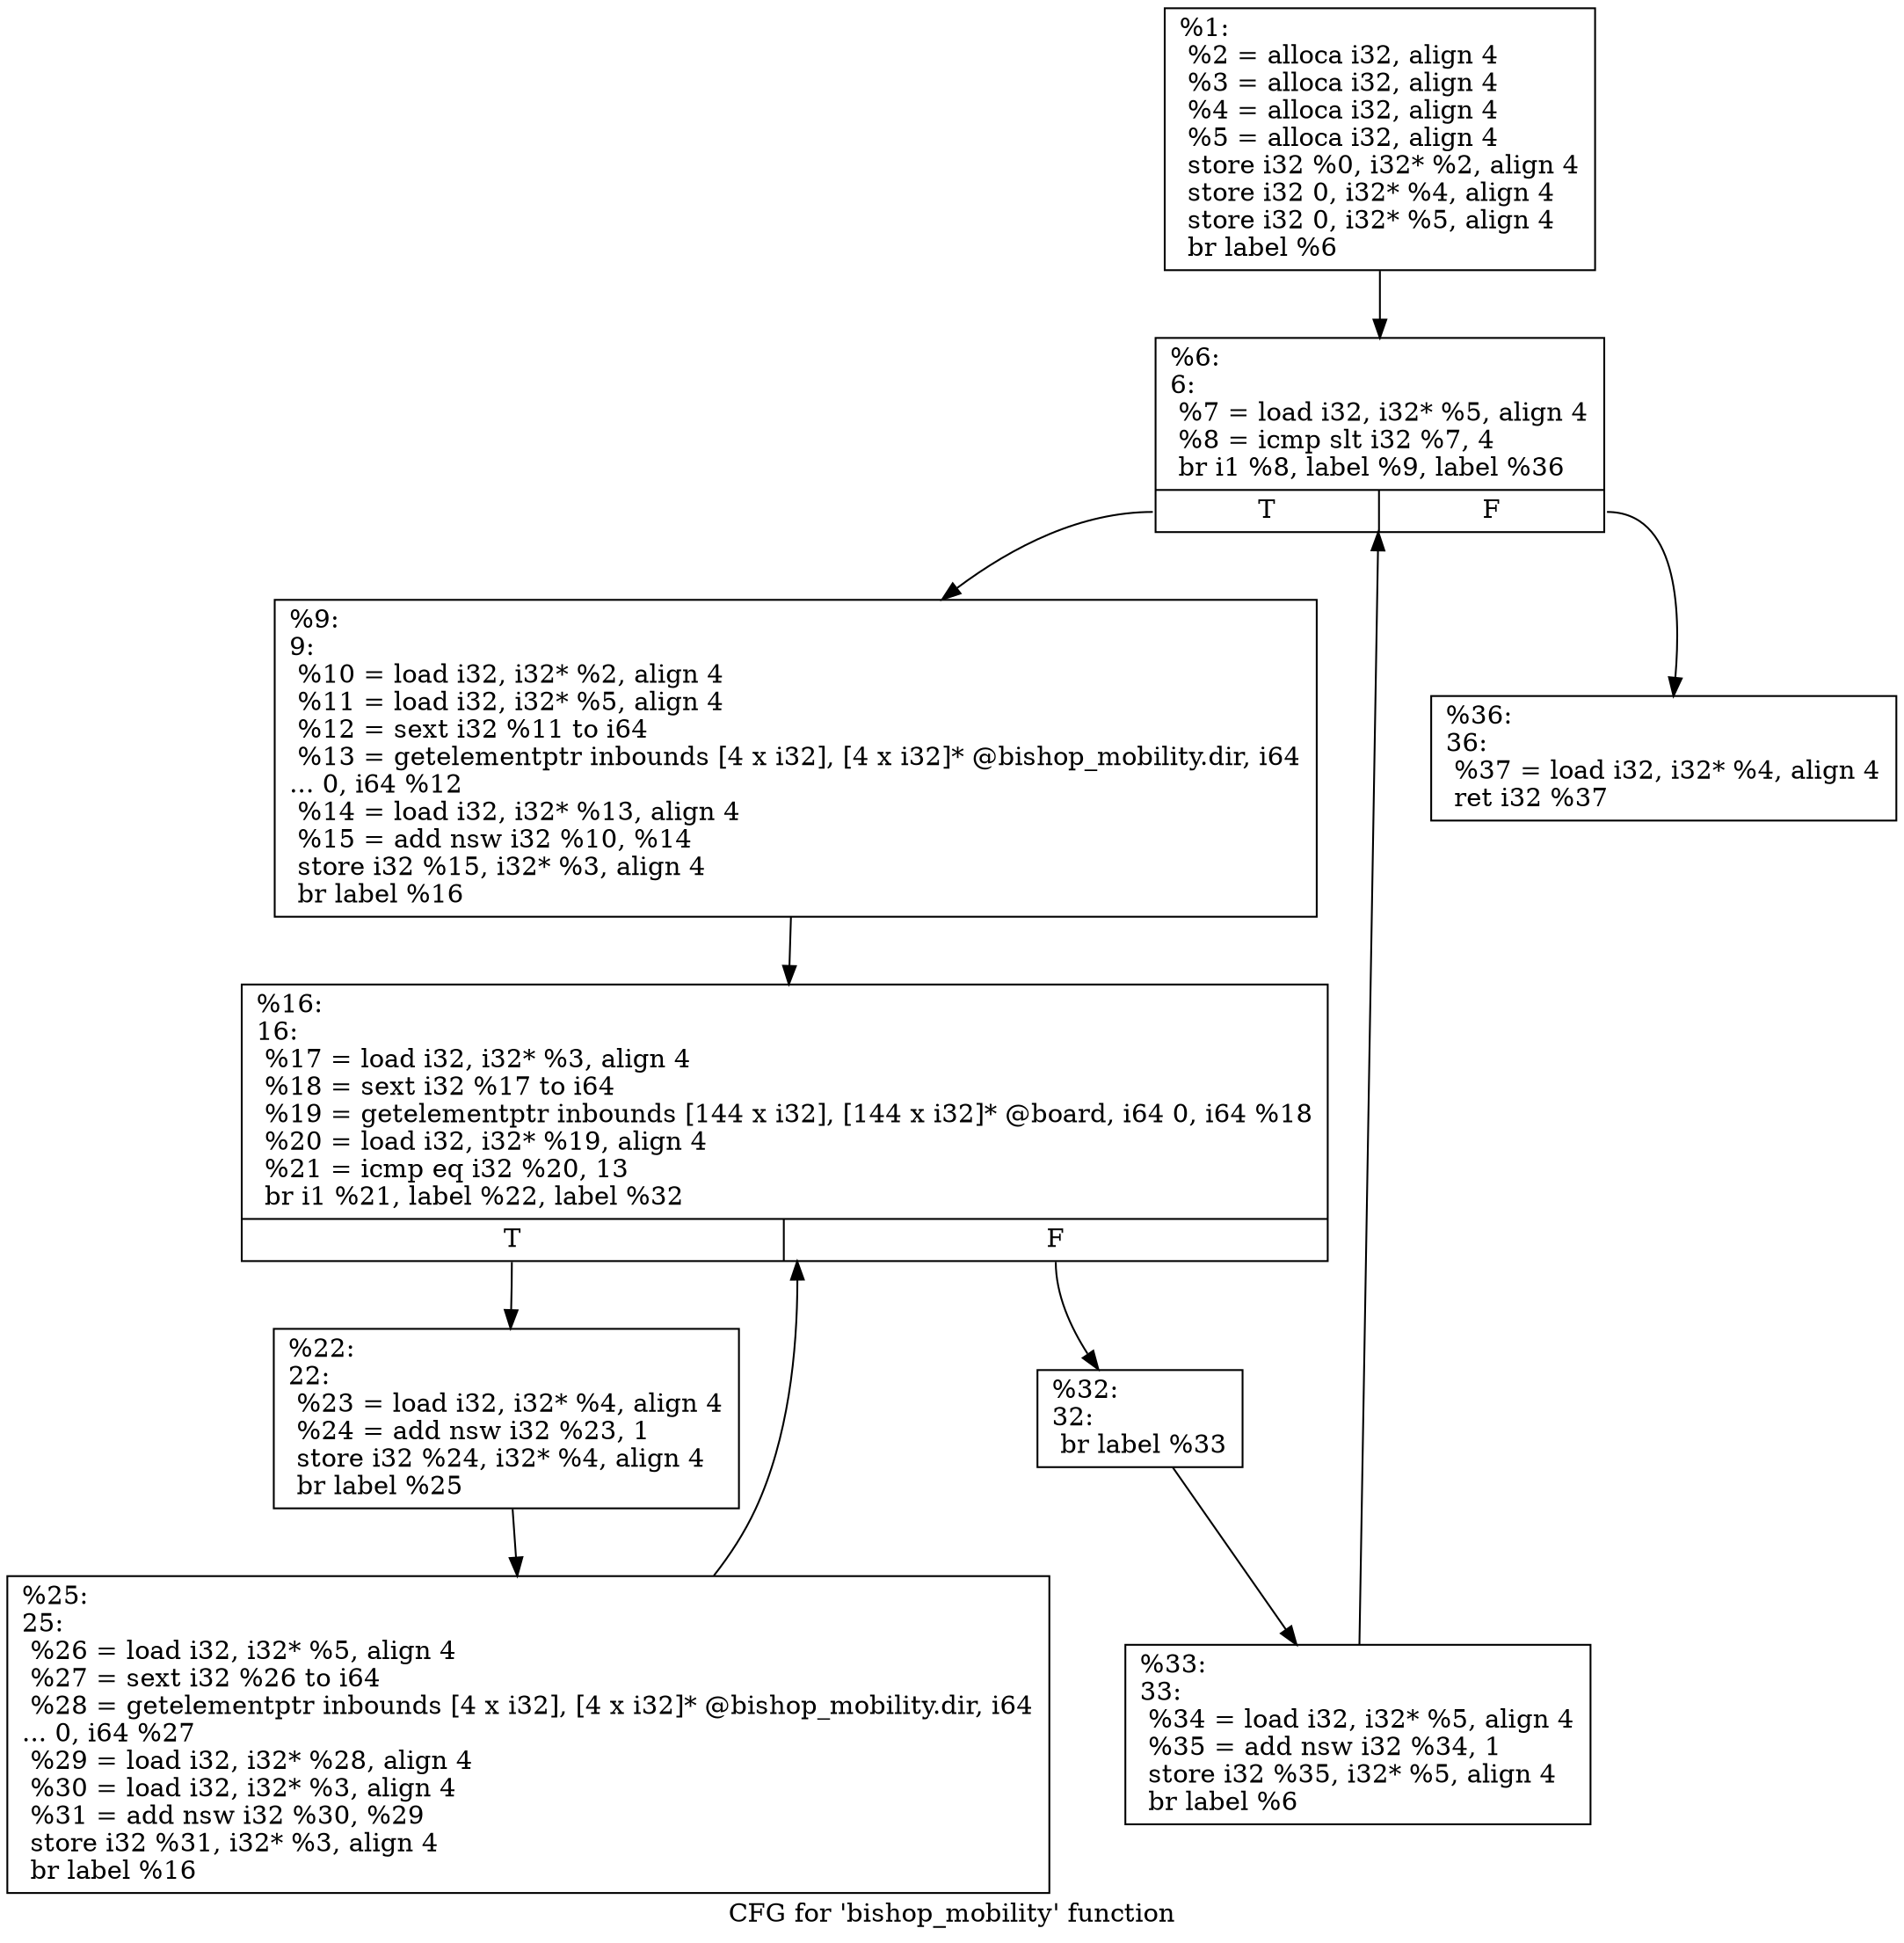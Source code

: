 digraph "CFG for 'bishop_mobility' function" {
	label="CFG for 'bishop_mobility' function";

	Node0x25bde80 [shape=record,label="{%1:\l  %2 = alloca i32, align 4\l  %3 = alloca i32, align 4\l  %4 = alloca i32, align 4\l  %5 = alloca i32, align 4\l  store i32 %0, i32* %2, align 4\l  store i32 0, i32* %4, align 4\l  store i32 0, i32* %5, align 4\l  br label %6\l}"];
	Node0x25bde80 -> Node0x25bf180;
	Node0x25bf180 [shape=record,label="{%6:\l6:                                                \l  %7 = load i32, i32* %5, align 4\l  %8 = icmp slt i32 %7, 4\l  br i1 %8, label %9, label %36\l|{<s0>T|<s1>F}}"];
	Node0x25bf180:s0 -> Node0x25bf1d0;
	Node0x25bf180:s1 -> Node0x25bf3b0;
	Node0x25bf1d0 [shape=record,label="{%9:\l9:                                                \l  %10 = load i32, i32* %2, align 4\l  %11 = load i32, i32* %5, align 4\l  %12 = sext i32 %11 to i64\l  %13 = getelementptr inbounds [4 x i32], [4 x i32]* @bishop_mobility.dir, i64\l... 0, i64 %12\l  %14 = load i32, i32* %13, align 4\l  %15 = add nsw i32 %10, %14\l  store i32 %15, i32* %3, align 4\l  br label %16\l}"];
	Node0x25bf1d0 -> Node0x25bf220;
	Node0x25bf220 [shape=record,label="{%16:\l16:                                               \l  %17 = load i32, i32* %3, align 4\l  %18 = sext i32 %17 to i64\l  %19 = getelementptr inbounds [144 x i32], [144 x i32]* @board, i64 0, i64 %18\l  %20 = load i32, i32* %19, align 4\l  %21 = icmp eq i32 %20, 13\l  br i1 %21, label %22, label %32\l|{<s0>T|<s1>F}}"];
	Node0x25bf220:s0 -> Node0x25bf270;
	Node0x25bf220:s1 -> Node0x25bf310;
	Node0x25bf270 [shape=record,label="{%22:\l22:                                               \l  %23 = load i32, i32* %4, align 4\l  %24 = add nsw i32 %23, 1\l  store i32 %24, i32* %4, align 4\l  br label %25\l}"];
	Node0x25bf270 -> Node0x25bf2c0;
	Node0x25bf2c0 [shape=record,label="{%25:\l25:                                               \l  %26 = load i32, i32* %5, align 4\l  %27 = sext i32 %26 to i64\l  %28 = getelementptr inbounds [4 x i32], [4 x i32]* @bishop_mobility.dir, i64\l... 0, i64 %27\l  %29 = load i32, i32* %28, align 4\l  %30 = load i32, i32* %3, align 4\l  %31 = add nsw i32 %30, %29\l  store i32 %31, i32* %3, align 4\l  br label %16\l}"];
	Node0x25bf2c0 -> Node0x25bf220;
	Node0x25bf310 [shape=record,label="{%32:\l32:                                               \l  br label %33\l}"];
	Node0x25bf310 -> Node0x25bf360;
	Node0x25bf360 [shape=record,label="{%33:\l33:                                               \l  %34 = load i32, i32* %5, align 4\l  %35 = add nsw i32 %34, 1\l  store i32 %35, i32* %5, align 4\l  br label %6\l}"];
	Node0x25bf360 -> Node0x25bf180;
	Node0x25bf3b0 [shape=record,label="{%36:\l36:                                               \l  %37 = load i32, i32* %4, align 4\l  ret i32 %37\l}"];
}

